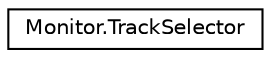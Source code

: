 digraph "Graphical Class Hierarchy"
{
 // LATEX_PDF_SIZE
  edge [fontname="Helvetica",fontsize="10",labelfontname="Helvetica",labelfontsize="10"];
  node [fontname="Helvetica",fontsize="10",shape=record];
  rankdir="LR";
  Node0 [label="Monitor.TrackSelector",height=0.2,width=0.4,color="black", fillcolor="white", style="filled",URL="$classMonitor_1_1TrackSelector.html",tooltip=" "];
}
